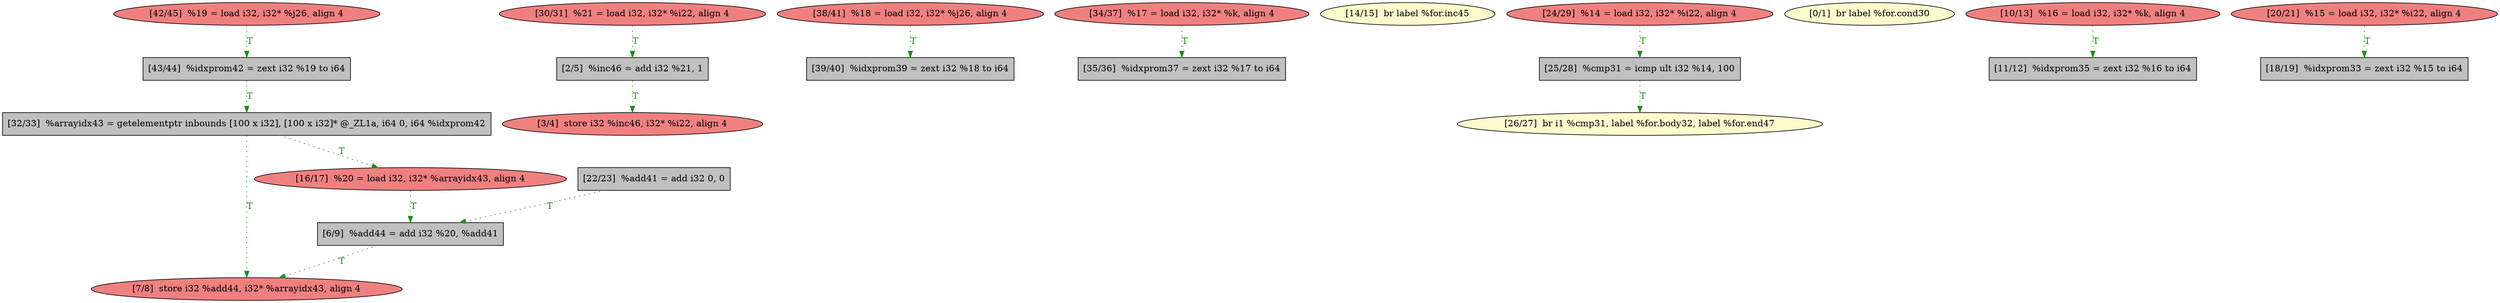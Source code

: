 
digraph G {


node1259 [fillcolor=lightcoral,label="[42/45]  %19 = load i32, i32* %j26, align 4",shape=ellipse,style=filled ]
node1257 [fillcolor=lightcoral,label="[7/8]  store i32 %add44, i32* %arrayidx43, align 4",shape=ellipse,style=filled ]
node1256 [fillcolor=lightcoral,label="[3/4]  store i32 %inc46, i32* %i22, align 4",shape=ellipse,style=filled ]
node1255 [fillcolor=lightcoral,label="[38/41]  %18 = load i32, i32* %j26, align 4",shape=ellipse,style=filled ]
node1254 [fillcolor=grey,label="[35/36]  %idxprom37 = zext i32 %17 to i64",shape=rectangle,style=filled ]
node1242 [fillcolor=lemonchiffon,label="[14/15]  br label %for.inc45",shape=ellipse,style=filled ]
node1247 [fillcolor=lightcoral,label="[24/29]  %14 = load i32, i32* %i22, align 4",shape=ellipse,style=filled ]
node1243 [fillcolor=lightcoral,label="[16/17]  %20 = load i32, i32* %arrayidx43, align 4",shape=ellipse,style=filled ]
node1238 [fillcolor=lemonchiffon,label="[0/1]  br label %for.cond30",shape=ellipse,style=filled ]
node1241 [fillcolor=lightcoral,label="[10/13]  %16 = load i32, i32* %k, align 4",shape=ellipse,style=filled ]
node1240 [fillcolor=grey,label="[6/9]  %add44 = add i32 %20, %add41",shape=rectangle,style=filled ]
node1244 [fillcolor=grey,label="[18/19]  %idxprom33 = zext i32 %15 to i64",shape=rectangle,style=filled ]
node1245 [fillcolor=lightcoral,label="[20/21]  %15 = load i32, i32* %i22, align 4",shape=ellipse,style=filled ]
node1249 [fillcolor=grey,label="[25/28]  %cmp31 = icmp ult i32 %14, 100",shape=rectangle,style=filled ]
node1258 [fillcolor=grey,label="[39/40]  %idxprom39 = zext i32 %18 to i64",shape=rectangle,style=filled ]
node1239 [fillcolor=grey,label="[2/5]  %inc46 = add i32 %21, 1",shape=rectangle,style=filled ]
node1246 [fillcolor=grey,label="[22/23]  %add41 = add i32 0, 0",shape=rectangle,style=filled ]
node1248 [fillcolor=lemonchiffon,label="[26/27]  br i1 %cmp31, label %for.body32, label %for.end47",shape=ellipse,style=filled ]
node1250 [fillcolor=lightcoral,label="[30/31]  %21 = load i32, i32* %i22, align 4",shape=ellipse,style=filled ]
node1260 [fillcolor=grey,label="[43/44]  %idxprom42 = zext i32 %19 to i64",shape=rectangle,style=filled ]
node1251 [fillcolor=grey,label="[32/33]  %arrayidx43 = getelementptr inbounds [100 x i32], [100 x i32]* @_ZL1a, i64 0, i64 %idxprom42",shape=rectangle,style=filled ]
node1252 [fillcolor=grey,label="[11/12]  %idxprom35 = zext i32 %16 to i64",shape=rectangle,style=filled ]
node1253 [fillcolor=lightcoral,label="[34/37]  %17 = load i32, i32* %k, align 4",shape=ellipse,style=filled ]

node1239->node1256 [style=dotted,color=forestgreen,label="T",fontcolor=forestgreen ]
node1241->node1252 [style=dotted,color=forestgreen,label="T",fontcolor=forestgreen ]
node1246->node1240 [style=dotted,color=forestgreen,label="T",fontcolor=forestgreen ]
node1240->node1257 [style=dotted,color=forestgreen,label="T",fontcolor=forestgreen ]
node1247->node1249 [style=dotted,color=forestgreen,label="T",fontcolor=forestgreen ]
node1249->node1248 [style=dotted,color=forestgreen,label="T",fontcolor=forestgreen ]
node1245->node1244 [style=dotted,color=forestgreen,label="T",fontcolor=forestgreen ]
node1250->node1239 [style=dotted,color=forestgreen,label="T",fontcolor=forestgreen ]
node1255->node1258 [style=dotted,color=forestgreen,label="T",fontcolor=forestgreen ]
node1260->node1251 [style=dotted,color=forestgreen,label="T",fontcolor=forestgreen ]
node1243->node1240 [style=dotted,color=forestgreen,label="T",fontcolor=forestgreen ]
node1259->node1260 [style=dotted,color=forestgreen,label="T",fontcolor=forestgreen ]
node1251->node1257 [style=dotted,color=forestgreen,label="T",fontcolor=forestgreen ]
node1253->node1254 [style=dotted,color=forestgreen,label="T",fontcolor=forestgreen ]
node1251->node1243 [style=dotted,color=forestgreen,label="T",fontcolor=forestgreen ]


}
